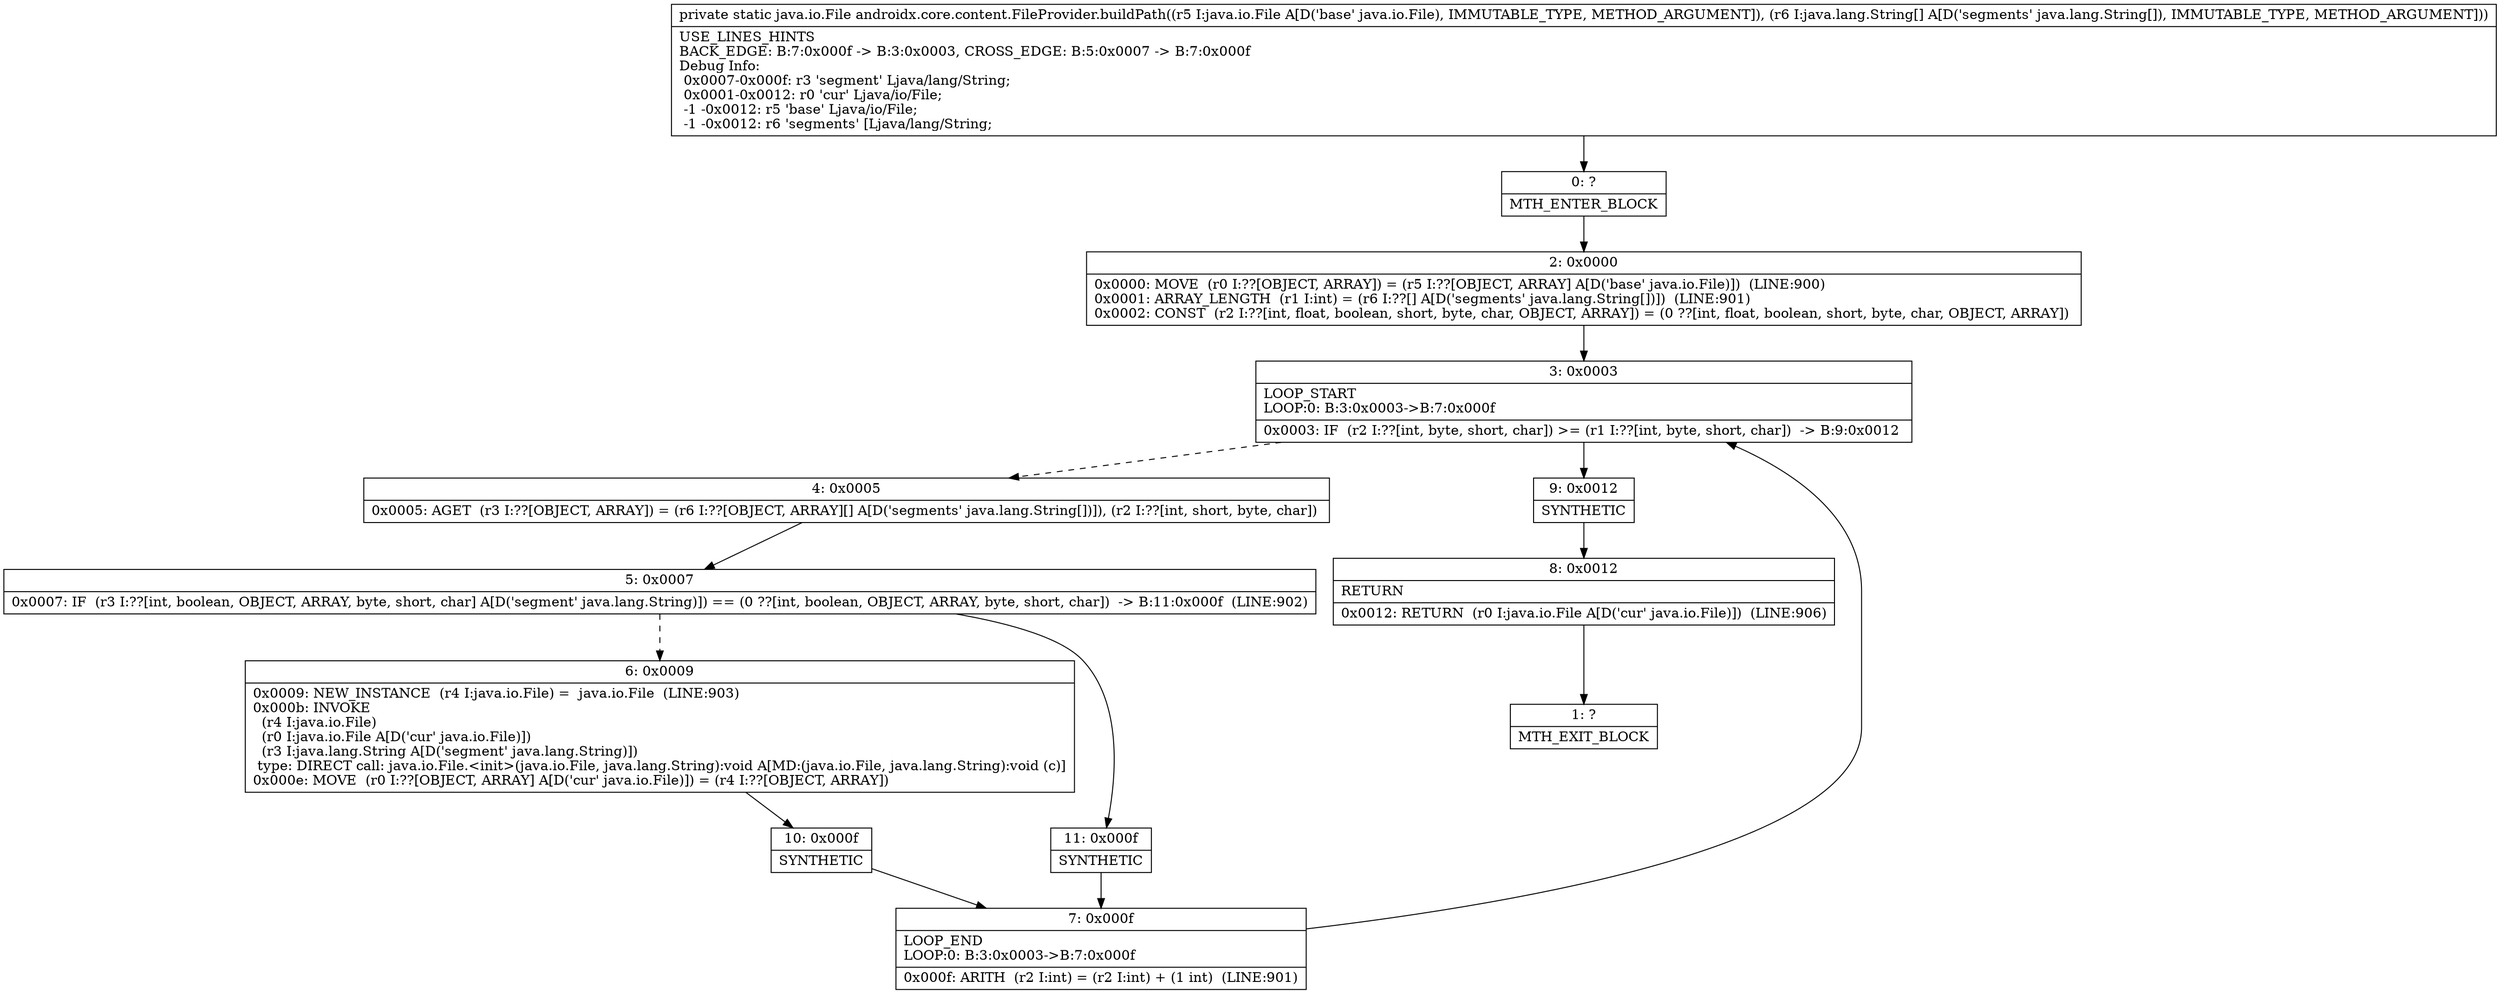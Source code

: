 digraph "CFG forandroidx.core.content.FileProvider.buildPath(Ljava\/io\/File;[Ljava\/lang\/String;)Ljava\/io\/File;" {
Node_0 [shape=record,label="{0\:\ ?|MTH_ENTER_BLOCK\l}"];
Node_2 [shape=record,label="{2\:\ 0x0000|0x0000: MOVE  (r0 I:??[OBJECT, ARRAY]) = (r5 I:??[OBJECT, ARRAY] A[D('base' java.io.File)])  (LINE:900)\l0x0001: ARRAY_LENGTH  (r1 I:int) = (r6 I:??[] A[D('segments' java.lang.String[])])  (LINE:901)\l0x0002: CONST  (r2 I:??[int, float, boolean, short, byte, char, OBJECT, ARRAY]) = (0 ??[int, float, boolean, short, byte, char, OBJECT, ARRAY]) \l}"];
Node_3 [shape=record,label="{3\:\ 0x0003|LOOP_START\lLOOP:0: B:3:0x0003\-\>B:7:0x000f\l|0x0003: IF  (r2 I:??[int, byte, short, char]) \>= (r1 I:??[int, byte, short, char])  \-\> B:9:0x0012 \l}"];
Node_4 [shape=record,label="{4\:\ 0x0005|0x0005: AGET  (r3 I:??[OBJECT, ARRAY]) = (r6 I:??[OBJECT, ARRAY][] A[D('segments' java.lang.String[])]), (r2 I:??[int, short, byte, char]) \l}"];
Node_5 [shape=record,label="{5\:\ 0x0007|0x0007: IF  (r3 I:??[int, boolean, OBJECT, ARRAY, byte, short, char] A[D('segment' java.lang.String)]) == (0 ??[int, boolean, OBJECT, ARRAY, byte, short, char])  \-\> B:11:0x000f  (LINE:902)\l}"];
Node_6 [shape=record,label="{6\:\ 0x0009|0x0009: NEW_INSTANCE  (r4 I:java.io.File) =  java.io.File  (LINE:903)\l0x000b: INVOKE  \l  (r4 I:java.io.File)\l  (r0 I:java.io.File A[D('cur' java.io.File)])\l  (r3 I:java.lang.String A[D('segment' java.lang.String)])\l type: DIRECT call: java.io.File.\<init\>(java.io.File, java.lang.String):void A[MD:(java.io.File, java.lang.String):void (c)]\l0x000e: MOVE  (r0 I:??[OBJECT, ARRAY] A[D('cur' java.io.File)]) = (r4 I:??[OBJECT, ARRAY]) \l}"];
Node_10 [shape=record,label="{10\:\ 0x000f|SYNTHETIC\l}"];
Node_7 [shape=record,label="{7\:\ 0x000f|LOOP_END\lLOOP:0: B:3:0x0003\-\>B:7:0x000f\l|0x000f: ARITH  (r2 I:int) = (r2 I:int) + (1 int)  (LINE:901)\l}"];
Node_11 [shape=record,label="{11\:\ 0x000f|SYNTHETIC\l}"];
Node_9 [shape=record,label="{9\:\ 0x0012|SYNTHETIC\l}"];
Node_8 [shape=record,label="{8\:\ 0x0012|RETURN\l|0x0012: RETURN  (r0 I:java.io.File A[D('cur' java.io.File)])  (LINE:906)\l}"];
Node_1 [shape=record,label="{1\:\ ?|MTH_EXIT_BLOCK\l}"];
MethodNode[shape=record,label="{private static java.io.File androidx.core.content.FileProvider.buildPath((r5 I:java.io.File A[D('base' java.io.File), IMMUTABLE_TYPE, METHOD_ARGUMENT]), (r6 I:java.lang.String[] A[D('segments' java.lang.String[]), IMMUTABLE_TYPE, METHOD_ARGUMENT]))  | USE_LINES_HINTS\lBACK_EDGE: B:7:0x000f \-\> B:3:0x0003, CROSS_EDGE: B:5:0x0007 \-\> B:7:0x000f\lDebug Info:\l  0x0007\-0x000f: r3 'segment' Ljava\/lang\/String;\l  0x0001\-0x0012: r0 'cur' Ljava\/io\/File;\l  \-1 \-0x0012: r5 'base' Ljava\/io\/File;\l  \-1 \-0x0012: r6 'segments' [Ljava\/lang\/String;\l}"];
MethodNode -> Node_0;Node_0 -> Node_2;
Node_2 -> Node_3;
Node_3 -> Node_4[style=dashed];
Node_3 -> Node_9;
Node_4 -> Node_5;
Node_5 -> Node_6[style=dashed];
Node_5 -> Node_11;
Node_6 -> Node_10;
Node_10 -> Node_7;
Node_7 -> Node_3;
Node_11 -> Node_7;
Node_9 -> Node_8;
Node_8 -> Node_1;
}

